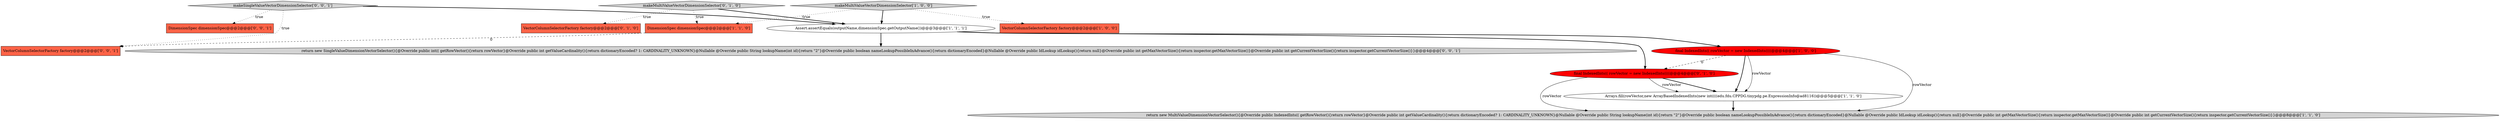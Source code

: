 digraph {
6 [style = filled, label = "DimensionSpec dimensionSpec@@@2@@@['1', '1', '0']", fillcolor = tomato, shape = box image = "AAA0AAABBB1BBB"];
8 [style = filled, label = "VectorColumnSelectorFactory factory@@@2@@@['0', '1', '0']", fillcolor = tomato, shape = box image = "AAA0AAABBB2BBB"];
4 [style = filled, label = "VectorColumnSelectorFactory factory@@@2@@@['1', '0', '0']", fillcolor = tomato, shape = box image = "AAA0AAABBB1BBB"];
10 [style = filled, label = "DimensionSpec dimensionSpec@@@2@@@['0', '0', '1']", fillcolor = tomato, shape = box image = "AAA0AAABBB3BBB"];
9 [style = filled, label = "final IndexedInts(( rowVector = new IndexedInts((((@@@4@@@['0', '1', '0']", fillcolor = red, shape = ellipse image = "AAA1AAABBB2BBB"];
1 [style = filled, label = "Arrays.fill(rowVector,new ArrayBasedIndexedInts(new int((((edu.fdu.CPPDG.tinypdg.pe.ExpressionInfo@ad8116))@@@5@@@['1', '1', '0']", fillcolor = white, shape = ellipse image = "AAA0AAABBB1BBB"];
12 [style = filled, label = "return new SingleValueDimensionVectorSelector(){@Override public int(( getRowVector(){return rowVector}@Override public int getValueCardinality(){return dictionaryEncoded? 1: CARDINALITY_UNKNOWN}@Nullable @Override public String lookupName(int id){return \"2\"}@Override public boolean nameLookupPossibleInAdvance(){return dictionaryEncoded}@Nullable @Override public IdLookup idLookup(){return null}@Override public int getMaxVectorSize(){return inspector.getMaxVectorSize()}@Override public int getCurrentVectorSize(){return inspector.getCurrentVectorSize()}}@@@4@@@['0', '0', '1']", fillcolor = lightgray, shape = ellipse image = "AAA0AAABBB3BBB"];
11 [style = filled, label = "VectorColumnSelectorFactory factory@@@2@@@['0', '0', '1']", fillcolor = tomato, shape = box image = "AAA0AAABBB3BBB"];
7 [style = filled, label = "makeMultiValueVectorDimensionSelector['0', '1', '0']", fillcolor = lightgray, shape = diamond image = "AAA0AAABBB2BBB"];
3 [style = filled, label = "Assert.assertEquals(outputName,dimensionSpec.getOutputName())@@@3@@@['1', '1', '1']", fillcolor = white, shape = ellipse image = "AAA0AAABBB1BBB"];
13 [style = filled, label = "makeSingleValueVectorDimensionSelector['0', '0', '1']", fillcolor = lightgray, shape = diamond image = "AAA0AAABBB3BBB"];
5 [style = filled, label = "final IndexedInts(( rowVector = new IndexedInts((((@@@4@@@['1', '0', '0']", fillcolor = red, shape = ellipse image = "AAA1AAABBB1BBB"];
0 [style = filled, label = "return new MultiValueDimensionVectorSelector(){@Override public IndexedInts(( getRowVector(){return rowVector}@Override public int getValueCardinality(){return dictionaryEncoded? 1: CARDINALITY_UNKNOWN}@Nullable @Override public String lookupName(int id){return \"2\"}@Override public boolean nameLookupPossibleInAdvance(){return dictionaryEncoded}@Nullable @Override public IdLookup idLookup(){return null}@Override public int getMaxVectorSize(){return inspector.getMaxVectorSize()}@Override public int getCurrentVectorSize(){return inspector.getCurrentVectorSize()}}@@@8@@@['1', '1', '0']", fillcolor = lightgray, shape = ellipse image = "AAA0AAABBB1BBB"];
2 [style = filled, label = "makeMultiValueVectorDimensionSelector['1', '0', '0']", fillcolor = lightgray, shape = diamond image = "AAA0AAABBB1BBB"];
7->6 [style = dotted, label="true"];
5->1 [style = solid, label="rowVector"];
2->3 [style = bold, label=""];
6->11 [style = dashed, label="0"];
5->9 [style = dashed, label="0"];
9->0 [style = solid, label="rowVector"];
1->0 [style = bold, label=""];
3->12 [style = bold, label=""];
13->10 [style = dotted, label="true"];
5->0 [style = solid, label="rowVector"];
7->3 [style = bold, label=""];
3->9 [style = bold, label=""];
5->1 [style = bold, label=""];
3->5 [style = bold, label=""];
13->3 [style = bold, label=""];
2->6 [style = dotted, label="true"];
2->4 [style = dotted, label="true"];
13->11 [style = dotted, label="true"];
9->1 [style = bold, label=""];
7->8 [style = dotted, label="true"];
9->1 [style = solid, label="rowVector"];
}
